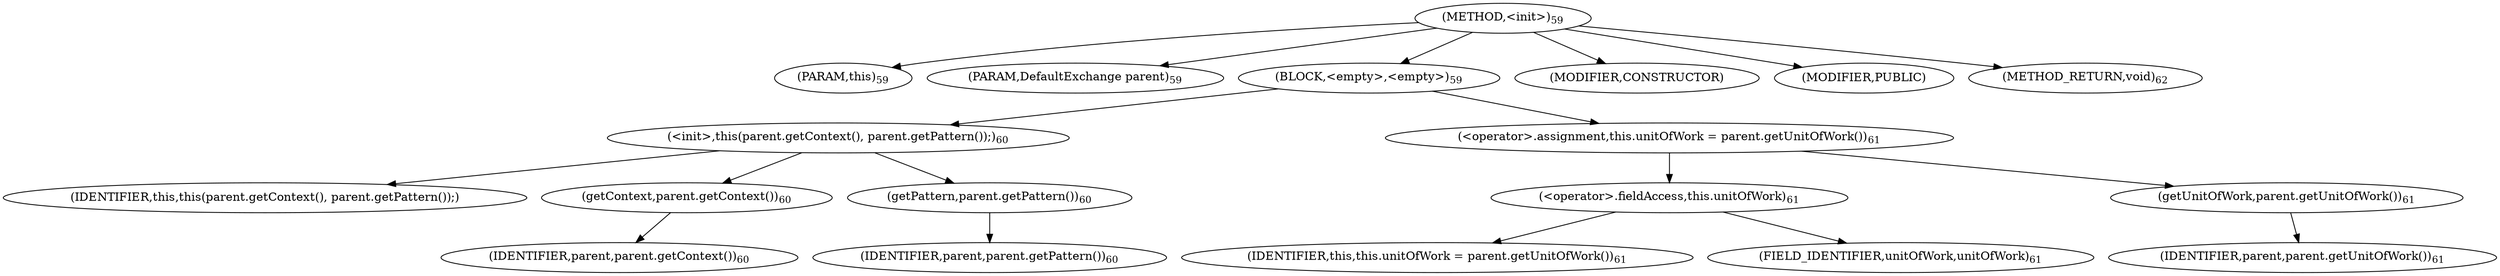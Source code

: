 digraph "&lt;init&gt;" {  
"176" [label = <(METHOD,&lt;init&gt;)<SUB>59</SUB>> ]
"11" [label = <(PARAM,this)<SUB>59</SUB>> ]
"177" [label = <(PARAM,DefaultExchange parent)<SUB>59</SUB>> ]
"178" [label = <(BLOCK,&lt;empty&gt;,&lt;empty&gt;)<SUB>59</SUB>> ]
"179" [label = <(&lt;init&gt;,this(parent.getContext(), parent.getPattern());)<SUB>60</SUB>> ]
"10" [label = <(IDENTIFIER,this,this(parent.getContext(), parent.getPattern());)> ]
"180" [label = <(getContext,parent.getContext())<SUB>60</SUB>> ]
"181" [label = <(IDENTIFIER,parent,parent.getContext())<SUB>60</SUB>> ]
"182" [label = <(getPattern,parent.getPattern())<SUB>60</SUB>> ]
"183" [label = <(IDENTIFIER,parent,parent.getPattern())<SUB>60</SUB>> ]
"184" [label = <(&lt;operator&gt;.assignment,this.unitOfWork = parent.getUnitOfWork())<SUB>61</SUB>> ]
"185" [label = <(&lt;operator&gt;.fieldAccess,this.unitOfWork)<SUB>61</SUB>> ]
"12" [label = <(IDENTIFIER,this,this.unitOfWork = parent.getUnitOfWork())<SUB>61</SUB>> ]
"186" [label = <(FIELD_IDENTIFIER,unitOfWork,unitOfWork)<SUB>61</SUB>> ]
"187" [label = <(getUnitOfWork,parent.getUnitOfWork())<SUB>61</SUB>> ]
"188" [label = <(IDENTIFIER,parent,parent.getUnitOfWork())<SUB>61</SUB>> ]
"189" [label = <(MODIFIER,CONSTRUCTOR)> ]
"190" [label = <(MODIFIER,PUBLIC)> ]
"191" [label = <(METHOD_RETURN,void)<SUB>62</SUB>> ]
  "176" -> "11" 
  "176" -> "177" 
  "176" -> "178" 
  "176" -> "189" 
  "176" -> "190" 
  "176" -> "191" 
  "178" -> "179" 
  "178" -> "184" 
  "179" -> "10" 
  "179" -> "180" 
  "179" -> "182" 
  "180" -> "181" 
  "182" -> "183" 
  "184" -> "185" 
  "184" -> "187" 
  "185" -> "12" 
  "185" -> "186" 
  "187" -> "188" 
}
